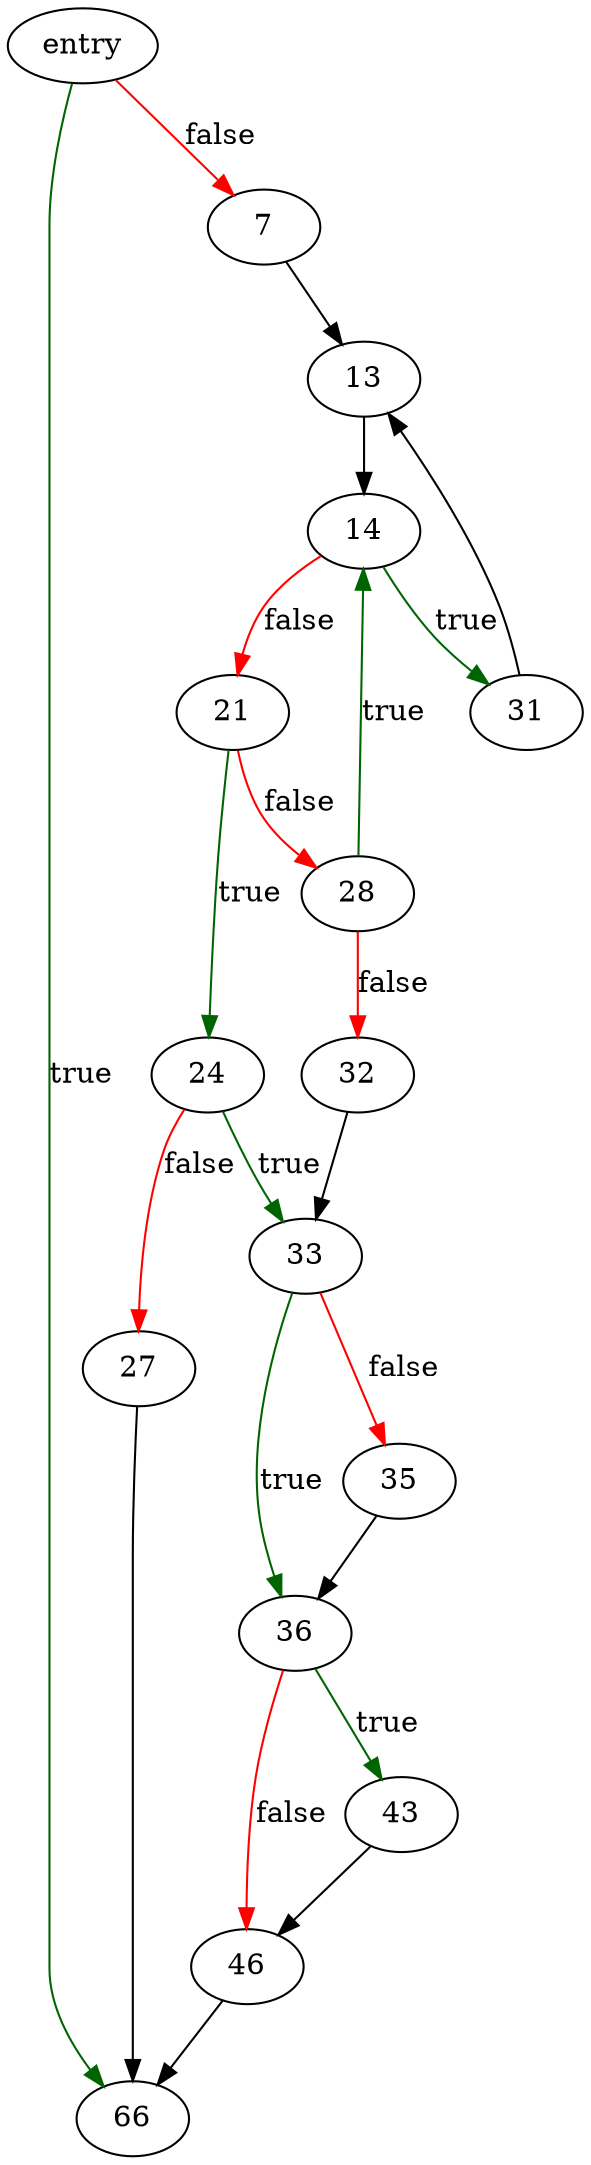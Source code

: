 digraph "md5_stream" {
	// Node definitions.
	2 [label=entry];
	7;
	13;
	14;
	21;
	24;
	27;
	28;
	31;
	32;
	33;
	35;
	36;
	43;
	46;
	66;

	// Edge definitions.
	2 -> 7 [
		color=red
		label=false
	];
	2 -> 66 [
		color=darkgreen
		label=true
	];
	7 -> 13;
	13 -> 14;
	14 -> 21 [
		color=red
		label=false
	];
	14 -> 31 [
		color=darkgreen
		label=true
	];
	21 -> 24 [
		color=darkgreen
		label=true
	];
	21 -> 28 [
		color=red
		label=false
	];
	24 -> 27 [
		color=red
		label=false
	];
	24 -> 33 [
		color=darkgreen
		label=true
	];
	27 -> 66;
	28 -> 14 [
		color=darkgreen
		label=true
	];
	28 -> 32 [
		color=red
		label=false
	];
	31 -> 13;
	32 -> 33;
	33 -> 35 [
		color=red
		label=false
	];
	33 -> 36 [
		color=darkgreen
		label=true
	];
	35 -> 36;
	36 -> 43 [
		color=darkgreen
		label=true
	];
	36 -> 46 [
		color=red
		label=false
	];
	43 -> 46;
	46 -> 66;
}